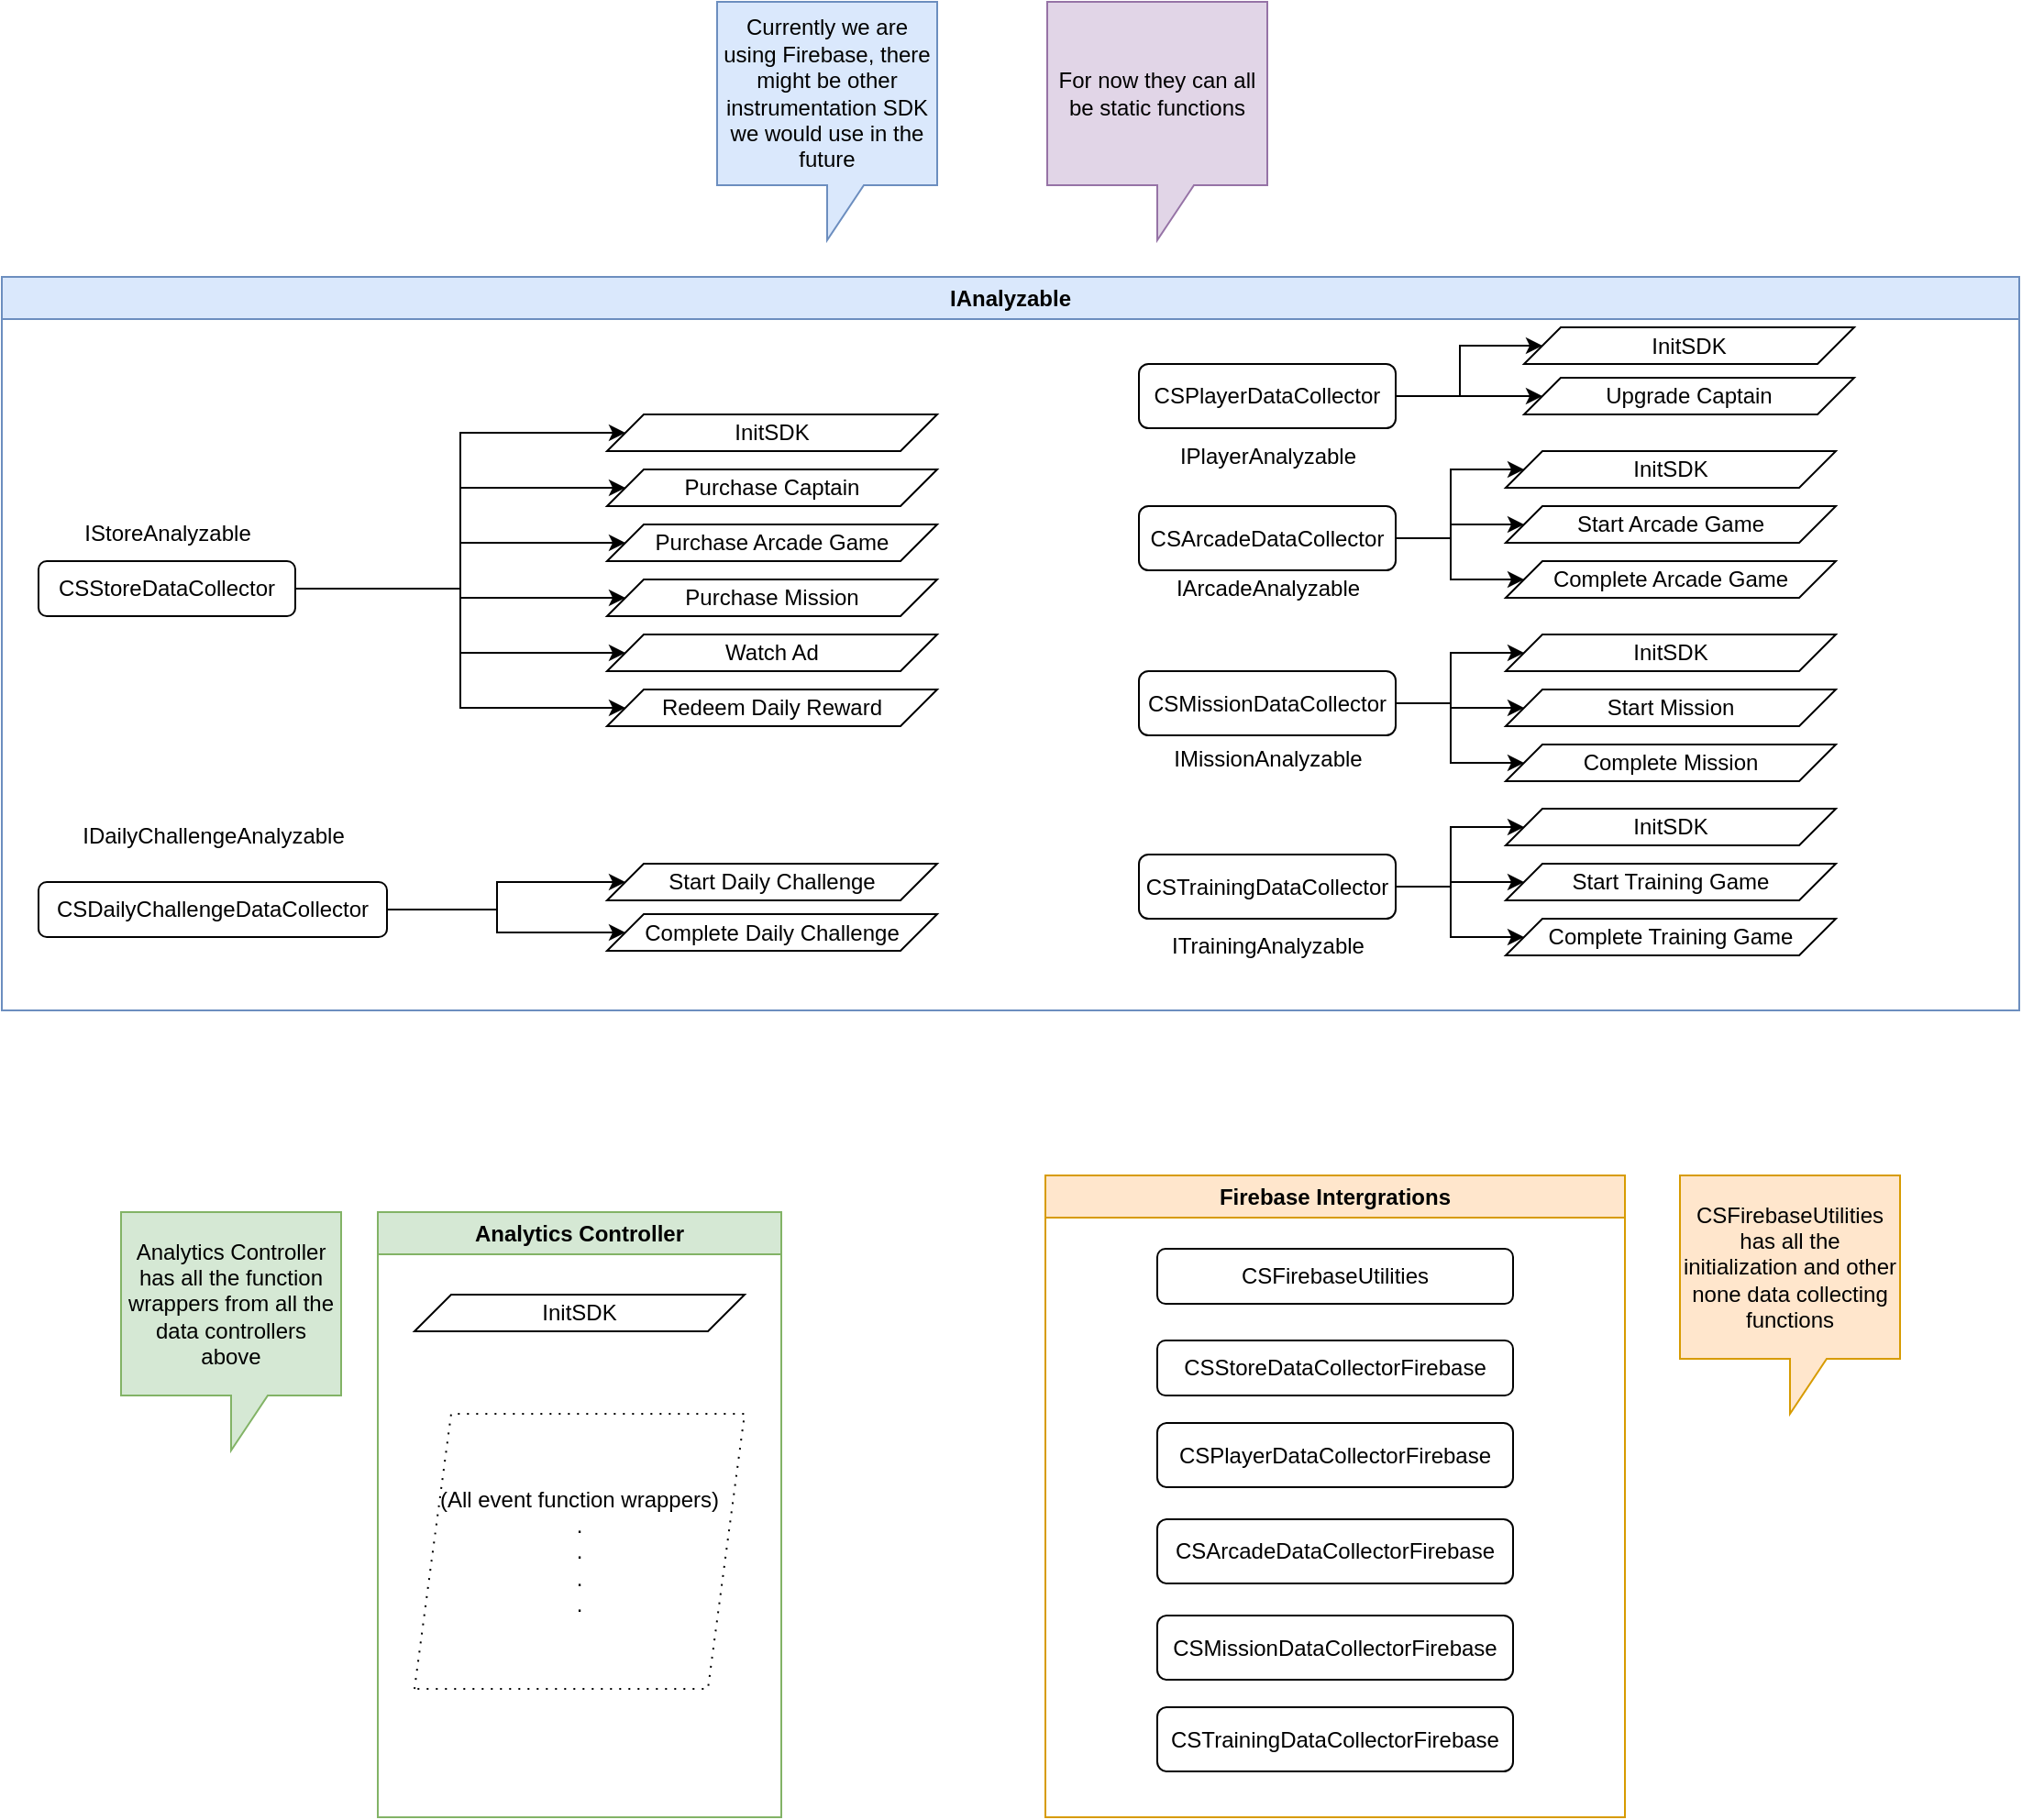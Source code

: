 <mxfile version="24.7.17">
  <diagram id="C5RBs43oDa-KdzZeNtuy" name="Component Overview">
    <mxGraphModel dx="2526" dy="1253" grid="1" gridSize="10" guides="1" tooltips="1" connect="1" arrows="1" fold="1" page="1" pageScale="1" pageWidth="827" pageHeight="1169" math="0" shadow="0">
      <root>
        <mxCell id="WIyWlLk6GJQsqaUBKTNV-0" />
        <mxCell id="WIyWlLk6GJQsqaUBKTNV-1" parent="WIyWlLk6GJQsqaUBKTNV-0" />
        <mxCell id="TsCvUeLilZaV20elPOQK-0" value="Analytics Controller" style="swimlane;whiteSpace=wrap;html=1;fillColor=#d5e8d4;strokeColor=#82b366;" parent="WIyWlLk6GJQsqaUBKTNV-1" vertex="1">
          <mxGeometry x="445" y="1020" width="220" height="330" as="geometry" />
        </mxCell>
        <mxCell id="78hPR7zDSCHE_Zxqd0Sh-38" value="InitSDK" style="shape=parallelogram;perimeter=parallelogramPerimeter;whiteSpace=wrap;html=1;fixedSize=1;" parent="TsCvUeLilZaV20elPOQK-0" vertex="1">
          <mxGeometry x="20" y="45" width="180" height="20" as="geometry" />
        </mxCell>
        <mxCell id="78hPR7zDSCHE_Zxqd0Sh-39" value="(All event function wrappers)&lt;div&gt;.&lt;/div&gt;&lt;div&gt;.&lt;/div&gt;&lt;div&gt;.&lt;/div&gt;&lt;div&gt;.&lt;/div&gt;" style="shape=parallelogram;perimeter=parallelogramPerimeter;whiteSpace=wrap;html=1;fixedSize=1;dashed=1;dashPattern=1 4;" parent="TsCvUeLilZaV20elPOQK-0" vertex="1">
          <mxGeometry x="20" y="110" width="180" height="150" as="geometry" />
        </mxCell>
        <mxCell id="TsCvUeLilZaV20elPOQK-1" value="IAnalyzable" style="swimlane;whiteSpace=wrap;html=1;fillColor=#dae8fc;strokeColor=#6c8ebf;" parent="WIyWlLk6GJQsqaUBKTNV-1" vertex="1">
          <mxGeometry x="240" y="510" width="1100" height="400" as="geometry" />
        </mxCell>
        <mxCell id="78hPR7zDSCHE_Zxqd0Sh-8" style="edgeStyle=orthogonalEdgeStyle;rounded=0;orthogonalLoop=1;jettySize=auto;html=1;exitX=1;exitY=0.5;exitDx=0;exitDy=0;entryX=0;entryY=0.5;entryDx=0;entryDy=0;" parent="TsCvUeLilZaV20elPOQK-1" source="TsCvUeLilZaV20elPOQK-2" target="TsCvUeLilZaV20elPOQK-10" edge="1">
          <mxGeometry relative="1" as="geometry">
            <Array as="points">
              <mxPoint x="250" y="170" />
              <mxPoint x="250" y="115" />
            </Array>
          </mxGeometry>
        </mxCell>
        <mxCell id="78hPR7zDSCHE_Zxqd0Sh-9" style="edgeStyle=orthogonalEdgeStyle;rounded=0;orthogonalLoop=1;jettySize=auto;html=1;entryX=0;entryY=0.5;entryDx=0;entryDy=0;" parent="TsCvUeLilZaV20elPOQK-1" source="TsCvUeLilZaV20elPOQK-2" target="TsCvUeLilZaV20elPOQK-9" edge="1">
          <mxGeometry relative="1" as="geometry">
            <Array as="points">
              <mxPoint x="250" y="170" />
              <mxPoint x="250" y="145" />
            </Array>
          </mxGeometry>
        </mxCell>
        <mxCell id="78hPR7zDSCHE_Zxqd0Sh-10" style="edgeStyle=orthogonalEdgeStyle;rounded=0;orthogonalLoop=1;jettySize=auto;html=1;entryX=0;entryY=0.5;entryDx=0;entryDy=0;" parent="TsCvUeLilZaV20elPOQK-1" source="TsCvUeLilZaV20elPOQK-2" target="TsCvUeLilZaV20elPOQK-11" edge="1">
          <mxGeometry relative="1" as="geometry">
            <Array as="points">
              <mxPoint x="250" y="170" />
              <mxPoint x="250" y="175" />
            </Array>
          </mxGeometry>
        </mxCell>
        <mxCell id="78hPR7zDSCHE_Zxqd0Sh-11" style="edgeStyle=orthogonalEdgeStyle;rounded=0;orthogonalLoop=1;jettySize=auto;html=1;entryX=0;entryY=0.5;entryDx=0;entryDy=0;" parent="TsCvUeLilZaV20elPOQK-1" source="TsCvUeLilZaV20elPOQK-2" target="TsCvUeLilZaV20elPOQK-13" edge="1">
          <mxGeometry relative="1" as="geometry">
            <Array as="points">
              <mxPoint x="250" y="170" />
              <mxPoint x="250" y="205" />
            </Array>
          </mxGeometry>
        </mxCell>
        <mxCell id="78hPR7zDSCHE_Zxqd0Sh-12" style="edgeStyle=orthogonalEdgeStyle;rounded=0;orthogonalLoop=1;jettySize=auto;html=1;entryX=0;entryY=0.5;entryDx=0;entryDy=0;" parent="TsCvUeLilZaV20elPOQK-1" source="TsCvUeLilZaV20elPOQK-2" target="TsCvUeLilZaV20elPOQK-14" edge="1">
          <mxGeometry relative="1" as="geometry">
            <Array as="points">
              <mxPoint x="250" y="170" />
              <mxPoint x="250" y="235" />
            </Array>
          </mxGeometry>
        </mxCell>
        <mxCell id="78hPR7zDSCHE_Zxqd0Sh-28" style="edgeStyle=orthogonalEdgeStyle;rounded=0;orthogonalLoop=1;jettySize=auto;html=1;entryX=0;entryY=0.5;entryDx=0;entryDy=0;" parent="TsCvUeLilZaV20elPOQK-1" source="TsCvUeLilZaV20elPOQK-2" target="78hPR7zDSCHE_Zxqd0Sh-27" edge="1">
          <mxGeometry relative="1" as="geometry">
            <Array as="points">
              <mxPoint x="250" y="170" />
              <mxPoint x="250" y="85" />
            </Array>
          </mxGeometry>
        </mxCell>
        <mxCell id="TsCvUeLilZaV20elPOQK-2" value="CSStoreDataCollector" style="rounded=1;whiteSpace=wrap;html=1;" parent="TsCvUeLilZaV20elPOQK-1" vertex="1">
          <mxGeometry x="20" y="155" width="140" height="30" as="geometry" />
        </mxCell>
        <mxCell id="TsCvUeLilZaV20elPOQK-10" value="Purchase Captain" style="shape=parallelogram;perimeter=parallelogramPerimeter;whiteSpace=wrap;html=1;fixedSize=1;" parent="TsCvUeLilZaV20elPOQK-1" vertex="1">
          <mxGeometry x="330" y="105" width="180" height="20" as="geometry" />
        </mxCell>
        <mxCell id="TsCvUeLilZaV20elPOQK-9" value="Purchase Arcade Game" style="shape=parallelogram;perimeter=parallelogramPerimeter;whiteSpace=wrap;html=1;fixedSize=1;" parent="TsCvUeLilZaV20elPOQK-1" vertex="1">
          <mxGeometry x="330" y="135" width="180" height="20" as="geometry" />
        </mxCell>
        <mxCell id="TsCvUeLilZaV20elPOQK-11" value="Purchase Mission" style="shape=parallelogram;perimeter=parallelogramPerimeter;whiteSpace=wrap;html=1;fixedSize=1;" parent="TsCvUeLilZaV20elPOQK-1" vertex="1">
          <mxGeometry x="330" y="165" width="180" height="20" as="geometry" />
        </mxCell>
        <mxCell id="TsCvUeLilZaV20elPOQK-13" value="Watch Ad" style="shape=parallelogram;perimeter=parallelogramPerimeter;whiteSpace=wrap;html=1;fixedSize=1;" parent="TsCvUeLilZaV20elPOQK-1" vertex="1">
          <mxGeometry x="330" y="195" width="180" height="20" as="geometry" />
        </mxCell>
        <mxCell id="TsCvUeLilZaV20elPOQK-14" value="Redeem Daily Reward" style="shape=parallelogram;perimeter=parallelogramPerimeter;whiteSpace=wrap;html=1;fixedSize=1;" parent="TsCvUeLilZaV20elPOQK-1" vertex="1">
          <mxGeometry x="330" y="225" width="180" height="20" as="geometry" />
        </mxCell>
        <mxCell id="78hPR7zDSCHE_Zxqd0Sh-17" style="edgeStyle=orthogonalEdgeStyle;rounded=0;orthogonalLoop=1;jettySize=auto;html=1;" parent="TsCvUeLilZaV20elPOQK-1" source="TsCvUeLilZaV20elPOQK-3" target="TsCvUeLilZaV20elPOQK-12" edge="1">
          <mxGeometry relative="1" as="geometry" />
        </mxCell>
        <mxCell id="78hPR7zDSCHE_Zxqd0Sh-30" style="edgeStyle=orthogonalEdgeStyle;rounded=0;orthogonalLoop=1;jettySize=auto;html=1;entryX=0;entryY=0.5;entryDx=0;entryDy=0;" parent="TsCvUeLilZaV20elPOQK-1" source="TsCvUeLilZaV20elPOQK-3" target="78hPR7zDSCHE_Zxqd0Sh-29" edge="1">
          <mxGeometry relative="1" as="geometry" />
        </mxCell>
        <mxCell id="TsCvUeLilZaV20elPOQK-3" value="CSPlayerDataCollector" style="rounded=1;whiteSpace=wrap;html=1;" parent="TsCvUeLilZaV20elPOQK-1" vertex="1">
          <mxGeometry x="620" y="47.5" width="140" height="35" as="geometry" />
        </mxCell>
        <mxCell id="TsCvUeLilZaV20elPOQK-12" value="Upgrade Captain" style="shape=parallelogram;perimeter=parallelogramPerimeter;whiteSpace=wrap;html=1;fixedSize=1;" parent="TsCvUeLilZaV20elPOQK-1" vertex="1">
          <mxGeometry x="830" y="55" width="180" height="20" as="geometry" />
        </mxCell>
        <mxCell id="78hPR7zDSCHE_Zxqd0Sh-20" style="edgeStyle=orthogonalEdgeStyle;rounded=0;orthogonalLoop=1;jettySize=auto;html=1;entryX=0;entryY=0.5;entryDx=0;entryDy=0;" parent="TsCvUeLilZaV20elPOQK-1" source="TsCvUeLilZaV20elPOQK-4" target="78hPR7zDSCHE_Zxqd0Sh-18" edge="1">
          <mxGeometry relative="1" as="geometry" />
        </mxCell>
        <mxCell id="78hPR7zDSCHE_Zxqd0Sh-21" style="edgeStyle=orthogonalEdgeStyle;rounded=0;orthogonalLoop=1;jettySize=auto;html=1;entryX=0;entryY=0.5;entryDx=0;entryDy=0;" parent="TsCvUeLilZaV20elPOQK-1" source="TsCvUeLilZaV20elPOQK-4" target="78hPR7zDSCHE_Zxqd0Sh-19" edge="1">
          <mxGeometry relative="1" as="geometry" />
        </mxCell>
        <mxCell id="78hPR7zDSCHE_Zxqd0Sh-36" style="edgeStyle=orthogonalEdgeStyle;rounded=0;orthogonalLoop=1;jettySize=auto;html=1;entryX=0;entryY=0.5;entryDx=0;entryDy=0;" parent="TsCvUeLilZaV20elPOQK-1" source="TsCvUeLilZaV20elPOQK-4" target="78hPR7zDSCHE_Zxqd0Sh-35" edge="1">
          <mxGeometry relative="1" as="geometry">
            <Array as="points">
              <mxPoint x="790" y="143" />
              <mxPoint x="790" y="105" />
            </Array>
          </mxGeometry>
        </mxCell>
        <mxCell id="TsCvUeLilZaV20elPOQK-4" value="CSArcadeDataCollector" style="rounded=1;whiteSpace=wrap;html=1;" parent="TsCvUeLilZaV20elPOQK-1" vertex="1">
          <mxGeometry x="620" y="125" width="140" height="35" as="geometry" />
        </mxCell>
        <mxCell id="78hPR7zDSCHE_Zxqd0Sh-18" value="Start Arcade Game" style="shape=parallelogram;perimeter=parallelogramPerimeter;whiteSpace=wrap;html=1;fixedSize=1;" parent="TsCvUeLilZaV20elPOQK-1" vertex="1">
          <mxGeometry x="820" y="125" width="180" height="20" as="geometry" />
        </mxCell>
        <mxCell id="TsCvUeLilZaV20elPOQK-19" value="Start Training Game" style="shape=parallelogram;perimeter=parallelogramPerimeter;whiteSpace=wrap;html=1;fixedSize=1;" parent="TsCvUeLilZaV20elPOQK-1" vertex="1">
          <mxGeometry x="820" y="320" width="180" height="20" as="geometry" />
        </mxCell>
        <mxCell id="TsCvUeLilZaV20elPOQK-18" value="Complete Training Game" style="shape=parallelogram;perimeter=parallelogramPerimeter;whiteSpace=wrap;html=1;fixedSize=1;" parent="TsCvUeLilZaV20elPOQK-1" vertex="1">
          <mxGeometry x="820" y="350" width="180" height="20" as="geometry" />
        </mxCell>
        <mxCell id="TsCvUeLilZaV20elPOQK-17" value="Start Mission" style="shape=parallelogram;perimeter=parallelogramPerimeter;whiteSpace=wrap;html=1;fixedSize=1;" parent="TsCvUeLilZaV20elPOQK-1" vertex="1">
          <mxGeometry x="820" y="225" width="180" height="20" as="geometry" />
        </mxCell>
        <mxCell id="TsCvUeLilZaV20elPOQK-16" value="Complete Mission" style="shape=parallelogram;perimeter=parallelogramPerimeter;whiteSpace=wrap;html=1;fixedSize=1;" parent="TsCvUeLilZaV20elPOQK-1" vertex="1">
          <mxGeometry x="820" y="255" width="180" height="20" as="geometry" />
        </mxCell>
        <mxCell id="78hPR7zDSCHE_Zxqd0Sh-19" value="Complete Arcade Game" style="shape=parallelogram;perimeter=parallelogramPerimeter;whiteSpace=wrap;html=1;fixedSize=1;" parent="TsCvUeLilZaV20elPOQK-1" vertex="1">
          <mxGeometry x="820" y="155" width="180" height="20" as="geometry" />
        </mxCell>
        <mxCell id="78hPR7zDSCHE_Zxqd0Sh-22" style="edgeStyle=orthogonalEdgeStyle;rounded=0;orthogonalLoop=1;jettySize=auto;html=1;entryX=0;entryY=0.5;entryDx=0;entryDy=0;" parent="TsCvUeLilZaV20elPOQK-1" source="TsCvUeLilZaV20elPOQK-5" target="TsCvUeLilZaV20elPOQK-17" edge="1">
          <mxGeometry relative="1" as="geometry" />
        </mxCell>
        <mxCell id="78hPR7zDSCHE_Zxqd0Sh-23" style="edgeStyle=orthogonalEdgeStyle;rounded=0;orthogonalLoop=1;jettySize=auto;html=1;entryX=0;entryY=0.5;entryDx=0;entryDy=0;" parent="TsCvUeLilZaV20elPOQK-1" source="TsCvUeLilZaV20elPOQK-5" target="TsCvUeLilZaV20elPOQK-16" edge="1">
          <mxGeometry relative="1" as="geometry">
            <Array as="points">
              <mxPoint x="790" y="233" />
              <mxPoint x="790" y="265" />
            </Array>
          </mxGeometry>
        </mxCell>
        <mxCell id="78hPR7zDSCHE_Zxqd0Sh-34" style="edgeStyle=orthogonalEdgeStyle;rounded=0;orthogonalLoop=1;jettySize=auto;html=1;entryX=0;entryY=0.5;entryDx=0;entryDy=0;" parent="TsCvUeLilZaV20elPOQK-1" source="TsCvUeLilZaV20elPOQK-5" target="78hPR7zDSCHE_Zxqd0Sh-33" edge="1">
          <mxGeometry relative="1" as="geometry" />
        </mxCell>
        <mxCell id="TsCvUeLilZaV20elPOQK-5" value="CSMissionDataCollector" style="rounded=1;whiteSpace=wrap;html=1;" parent="TsCvUeLilZaV20elPOQK-1" vertex="1">
          <mxGeometry x="620" y="215" width="140" height="35" as="geometry" />
        </mxCell>
        <mxCell id="78hPR7zDSCHE_Zxqd0Sh-24" style="edgeStyle=orthogonalEdgeStyle;rounded=0;orthogonalLoop=1;jettySize=auto;html=1;entryX=0;entryY=0.5;entryDx=0;entryDy=0;" parent="TsCvUeLilZaV20elPOQK-1" source="TsCvUeLilZaV20elPOQK-6" target="TsCvUeLilZaV20elPOQK-19" edge="1">
          <mxGeometry relative="1" as="geometry" />
        </mxCell>
        <mxCell id="78hPR7zDSCHE_Zxqd0Sh-25" style="edgeStyle=orthogonalEdgeStyle;rounded=0;orthogonalLoop=1;jettySize=auto;html=1;entryX=0;entryY=0.5;entryDx=0;entryDy=0;" parent="TsCvUeLilZaV20elPOQK-1" source="TsCvUeLilZaV20elPOQK-6" target="TsCvUeLilZaV20elPOQK-18" edge="1">
          <mxGeometry relative="1" as="geometry" />
        </mxCell>
        <mxCell id="78hPR7zDSCHE_Zxqd0Sh-32" style="edgeStyle=orthogonalEdgeStyle;rounded=0;orthogonalLoop=1;jettySize=auto;html=1;entryX=0;entryY=0.5;entryDx=0;entryDy=0;" parent="TsCvUeLilZaV20elPOQK-1" source="TsCvUeLilZaV20elPOQK-6" target="78hPR7zDSCHE_Zxqd0Sh-31" edge="1">
          <mxGeometry relative="1" as="geometry">
            <Array as="points">
              <mxPoint x="790" y="333" />
              <mxPoint x="790" y="300" />
            </Array>
          </mxGeometry>
        </mxCell>
        <mxCell id="TsCvUeLilZaV20elPOQK-6" value="CSTrainingDataCollector" style="rounded=1;whiteSpace=wrap;html=1;" parent="TsCvUeLilZaV20elPOQK-1" vertex="1">
          <mxGeometry x="620" y="315" width="140" height="35" as="geometry" />
        </mxCell>
        <mxCell id="78hPR7zDSCHE_Zxqd0Sh-27" value="InitSDK" style="shape=parallelogram;perimeter=parallelogramPerimeter;whiteSpace=wrap;html=1;fixedSize=1;" parent="TsCvUeLilZaV20elPOQK-1" vertex="1">
          <mxGeometry x="330" y="75" width="180" height="20" as="geometry" />
        </mxCell>
        <mxCell id="78hPR7zDSCHE_Zxqd0Sh-29" value="InitSDK" style="shape=parallelogram;perimeter=parallelogramPerimeter;whiteSpace=wrap;html=1;fixedSize=1;" parent="TsCvUeLilZaV20elPOQK-1" vertex="1">
          <mxGeometry x="830" y="27.5" width="180" height="20" as="geometry" />
        </mxCell>
        <mxCell id="78hPR7zDSCHE_Zxqd0Sh-31" value="InitSDK" style="shape=parallelogram;perimeter=parallelogramPerimeter;whiteSpace=wrap;html=1;fixedSize=1;" parent="TsCvUeLilZaV20elPOQK-1" vertex="1">
          <mxGeometry x="820" y="290" width="180" height="20" as="geometry" />
        </mxCell>
        <mxCell id="78hPR7zDSCHE_Zxqd0Sh-33" value="InitSDK" style="shape=parallelogram;perimeter=parallelogramPerimeter;whiteSpace=wrap;html=1;fixedSize=1;" parent="TsCvUeLilZaV20elPOQK-1" vertex="1">
          <mxGeometry x="820" y="195" width="180" height="20" as="geometry" />
        </mxCell>
        <mxCell id="78hPR7zDSCHE_Zxqd0Sh-35" value="InitSDK" style="shape=parallelogram;perimeter=parallelogramPerimeter;whiteSpace=wrap;html=1;fixedSize=1;" parent="TsCvUeLilZaV20elPOQK-1" vertex="1">
          <mxGeometry x="820" y="95" width="180" height="20" as="geometry" />
        </mxCell>
        <mxCell id="78hPR7zDSCHE_Zxqd0Sh-58" value="IStoreAnalyzable" style="text;html=1;align=center;verticalAlign=middle;resizable=0;points=[];autosize=1;strokeColor=none;fillColor=none;" parent="TsCvUeLilZaV20elPOQK-1" vertex="1">
          <mxGeometry x="35" y="125" width="110" height="30" as="geometry" />
        </mxCell>
        <mxCell id="78hPR7zDSCHE_Zxqd0Sh-104" value="IPlayerAnalyzable" style="text;html=1;align=center;verticalAlign=middle;resizable=0;points=[];autosize=1;strokeColor=none;fillColor=none;" parent="TsCvUeLilZaV20elPOQK-1" vertex="1">
          <mxGeometry x="630" y="82.5" width="120" height="30" as="geometry" />
        </mxCell>
        <mxCell id="78hPR7zDSCHE_Zxqd0Sh-105" value="IArcadeAnalyzable" style="text;html=1;align=center;verticalAlign=middle;resizable=0;points=[];autosize=1;strokeColor=none;fillColor=none;" parent="TsCvUeLilZaV20elPOQK-1" vertex="1">
          <mxGeometry x="630" y="155" width="120" height="30" as="geometry" />
        </mxCell>
        <mxCell id="78hPR7zDSCHE_Zxqd0Sh-153" value="IMissionAnalyzable" style="text;html=1;align=center;verticalAlign=middle;resizable=0;points=[];autosize=1;strokeColor=none;fillColor=none;" parent="TsCvUeLilZaV20elPOQK-1" vertex="1">
          <mxGeometry x="625" y="247.5" width="130" height="30" as="geometry" />
        </mxCell>
        <mxCell id="78hPR7zDSCHE_Zxqd0Sh-154" value="ITrainingAnalyzable" style="text;html=1;align=center;verticalAlign=middle;resizable=0;points=[];autosize=1;strokeColor=none;fillColor=none;" parent="TsCvUeLilZaV20elPOQK-1" vertex="1">
          <mxGeometry x="625" y="350" width="130" height="30" as="geometry" />
        </mxCell>
        <mxCell id="L0XAV-caHNBZqbnMfgZs-3" style="edgeStyle=orthogonalEdgeStyle;rounded=0;orthogonalLoop=1;jettySize=auto;html=1;entryX=0;entryY=0.5;entryDx=0;entryDy=0;" edge="1" parent="TsCvUeLilZaV20elPOQK-1" source="L0XAV-caHNBZqbnMfgZs-0" target="L0XAV-caHNBZqbnMfgZs-1">
          <mxGeometry relative="1" as="geometry" />
        </mxCell>
        <mxCell id="L0XAV-caHNBZqbnMfgZs-4" style="edgeStyle=orthogonalEdgeStyle;rounded=0;orthogonalLoop=1;jettySize=auto;html=1;entryX=0;entryY=0.5;entryDx=0;entryDy=0;" edge="1" parent="TsCvUeLilZaV20elPOQK-1" source="L0XAV-caHNBZqbnMfgZs-0" target="L0XAV-caHNBZqbnMfgZs-2">
          <mxGeometry relative="1" as="geometry" />
        </mxCell>
        <mxCell id="L0XAV-caHNBZqbnMfgZs-0" value="CSDailyChallengeDataCollector" style="rounded=1;whiteSpace=wrap;html=1;" vertex="1" parent="TsCvUeLilZaV20elPOQK-1">
          <mxGeometry x="20" y="330" width="190" height="30" as="geometry" />
        </mxCell>
        <mxCell id="L0XAV-caHNBZqbnMfgZs-1" value="Start Daily Challenge" style="shape=parallelogram;perimeter=parallelogramPerimeter;whiteSpace=wrap;html=1;fixedSize=1;" vertex="1" parent="TsCvUeLilZaV20elPOQK-1">
          <mxGeometry x="330" y="320" width="180" height="20" as="geometry" />
        </mxCell>
        <mxCell id="L0XAV-caHNBZqbnMfgZs-2" value="Complete Daily Challenge" style="shape=parallelogram;perimeter=parallelogramPerimeter;whiteSpace=wrap;html=1;fixedSize=1;" vertex="1" parent="TsCvUeLilZaV20elPOQK-1">
          <mxGeometry x="330" y="347.5" width="180" height="20" as="geometry" />
        </mxCell>
        <mxCell id="L0XAV-caHNBZqbnMfgZs-6" value="IDailyChallengeAnalyzable" style="text;html=1;align=center;verticalAlign=middle;resizable=0;points=[];autosize=1;strokeColor=none;fillColor=none;" vertex="1" parent="TsCvUeLilZaV20elPOQK-1">
          <mxGeometry x="30" y="290" width="170" height="30" as="geometry" />
        </mxCell>
        <mxCell id="78hPR7zDSCHE_Zxqd0Sh-5" value="Currently we are using Firebase, there might be other instrumentation SDK we would use in the future" style="shape=callout;whiteSpace=wrap;html=1;perimeter=calloutPerimeter;fillColor=#dae8fc;strokeColor=#6c8ebf;" parent="WIyWlLk6GJQsqaUBKTNV-1" vertex="1">
          <mxGeometry x="630" y="360" width="120" height="130" as="geometry" />
        </mxCell>
        <mxCell id="78hPR7zDSCHE_Zxqd0Sh-26" value="Analytics Controller has all the function wrappers from all the data controllers above" style="shape=callout;whiteSpace=wrap;html=1;perimeter=calloutPerimeter;fillColor=#d5e8d4;strokeColor=#82b366;" parent="WIyWlLk6GJQsqaUBKTNV-1" vertex="1">
          <mxGeometry x="305" y="1020" width="120" height="130" as="geometry" />
        </mxCell>
        <mxCell id="78hPR7zDSCHE_Zxqd0Sh-37" value="For now they can all be static functions" style="shape=callout;whiteSpace=wrap;html=1;perimeter=calloutPerimeter;fillColor=#e1d5e7;strokeColor=#9673a6;" parent="WIyWlLk6GJQsqaUBKTNV-1" vertex="1">
          <mxGeometry x="810" y="360" width="120" height="130" as="geometry" />
        </mxCell>
        <mxCell id="78hPR7zDSCHE_Zxqd0Sh-40" value="Firebase Intergrations" style="swimlane;whiteSpace=wrap;html=1;fillColor=#ffe6cc;strokeColor=#d79b00;" parent="WIyWlLk6GJQsqaUBKTNV-1" vertex="1">
          <mxGeometry x="809" y="1000" width="316" height="350" as="geometry" />
        </mxCell>
        <mxCell id="78hPR7zDSCHE_Zxqd0Sh-41" value="CSStoreDataCollectorFirebase" style="rounded=1;whiteSpace=wrap;html=1;" parent="78hPR7zDSCHE_Zxqd0Sh-40" vertex="1">
          <mxGeometry x="61" y="90" width="194" height="30" as="geometry" />
        </mxCell>
        <mxCell id="78hPR7zDSCHE_Zxqd0Sh-45" value="CSPlayerDataCollectorFirebase" style="rounded=1;whiteSpace=wrap;html=1;" parent="78hPR7zDSCHE_Zxqd0Sh-40" vertex="1">
          <mxGeometry x="61" y="135" width="194" height="35" as="geometry" />
        </mxCell>
        <mxCell id="78hPR7zDSCHE_Zxqd0Sh-46" value="CSArcadeDataCollectorFirebase" style="rounded=1;whiteSpace=wrap;html=1;" parent="78hPR7zDSCHE_Zxqd0Sh-40" vertex="1">
          <mxGeometry x="61" y="187.5" width="194" height="35" as="geometry" />
        </mxCell>
        <mxCell id="78hPR7zDSCHE_Zxqd0Sh-47" value="CSMissionDataCollectorFirebase" style="rounded=1;whiteSpace=wrap;html=1;" parent="78hPR7zDSCHE_Zxqd0Sh-40" vertex="1">
          <mxGeometry x="61" y="240" width="194" height="35" as="geometry" />
        </mxCell>
        <mxCell id="78hPR7zDSCHE_Zxqd0Sh-48" value="CSTrainingDataCollectorFirebase" style="rounded=1;whiteSpace=wrap;html=1;" parent="78hPR7zDSCHE_Zxqd0Sh-40" vertex="1">
          <mxGeometry x="61" y="290" width="194" height="35" as="geometry" />
        </mxCell>
        <mxCell id="78hPR7zDSCHE_Zxqd0Sh-56" value="CSFirebaseUtilities" style="rounded=1;whiteSpace=wrap;html=1;" parent="78hPR7zDSCHE_Zxqd0Sh-40" vertex="1">
          <mxGeometry x="61" y="40" width="194" height="30" as="geometry" />
        </mxCell>
        <mxCell id="78hPR7zDSCHE_Zxqd0Sh-57" value="CSFirebaseUtilities has all the initialization and other none data collecting functions" style="shape=callout;whiteSpace=wrap;html=1;perimeter=calloutPerimeter;fillColor=#ffe6cc;strokeColor=#d79b00;" parent="WIyWlLk6GJQsqaUBKTNV-1" vertex="1">
          <mxGeometry x="1155" y="1000" width="120" height="130" as="geometry" />
        </mxCell>
      </root>
    </mxGraphModel>
  </diagram>
</mxfile>
